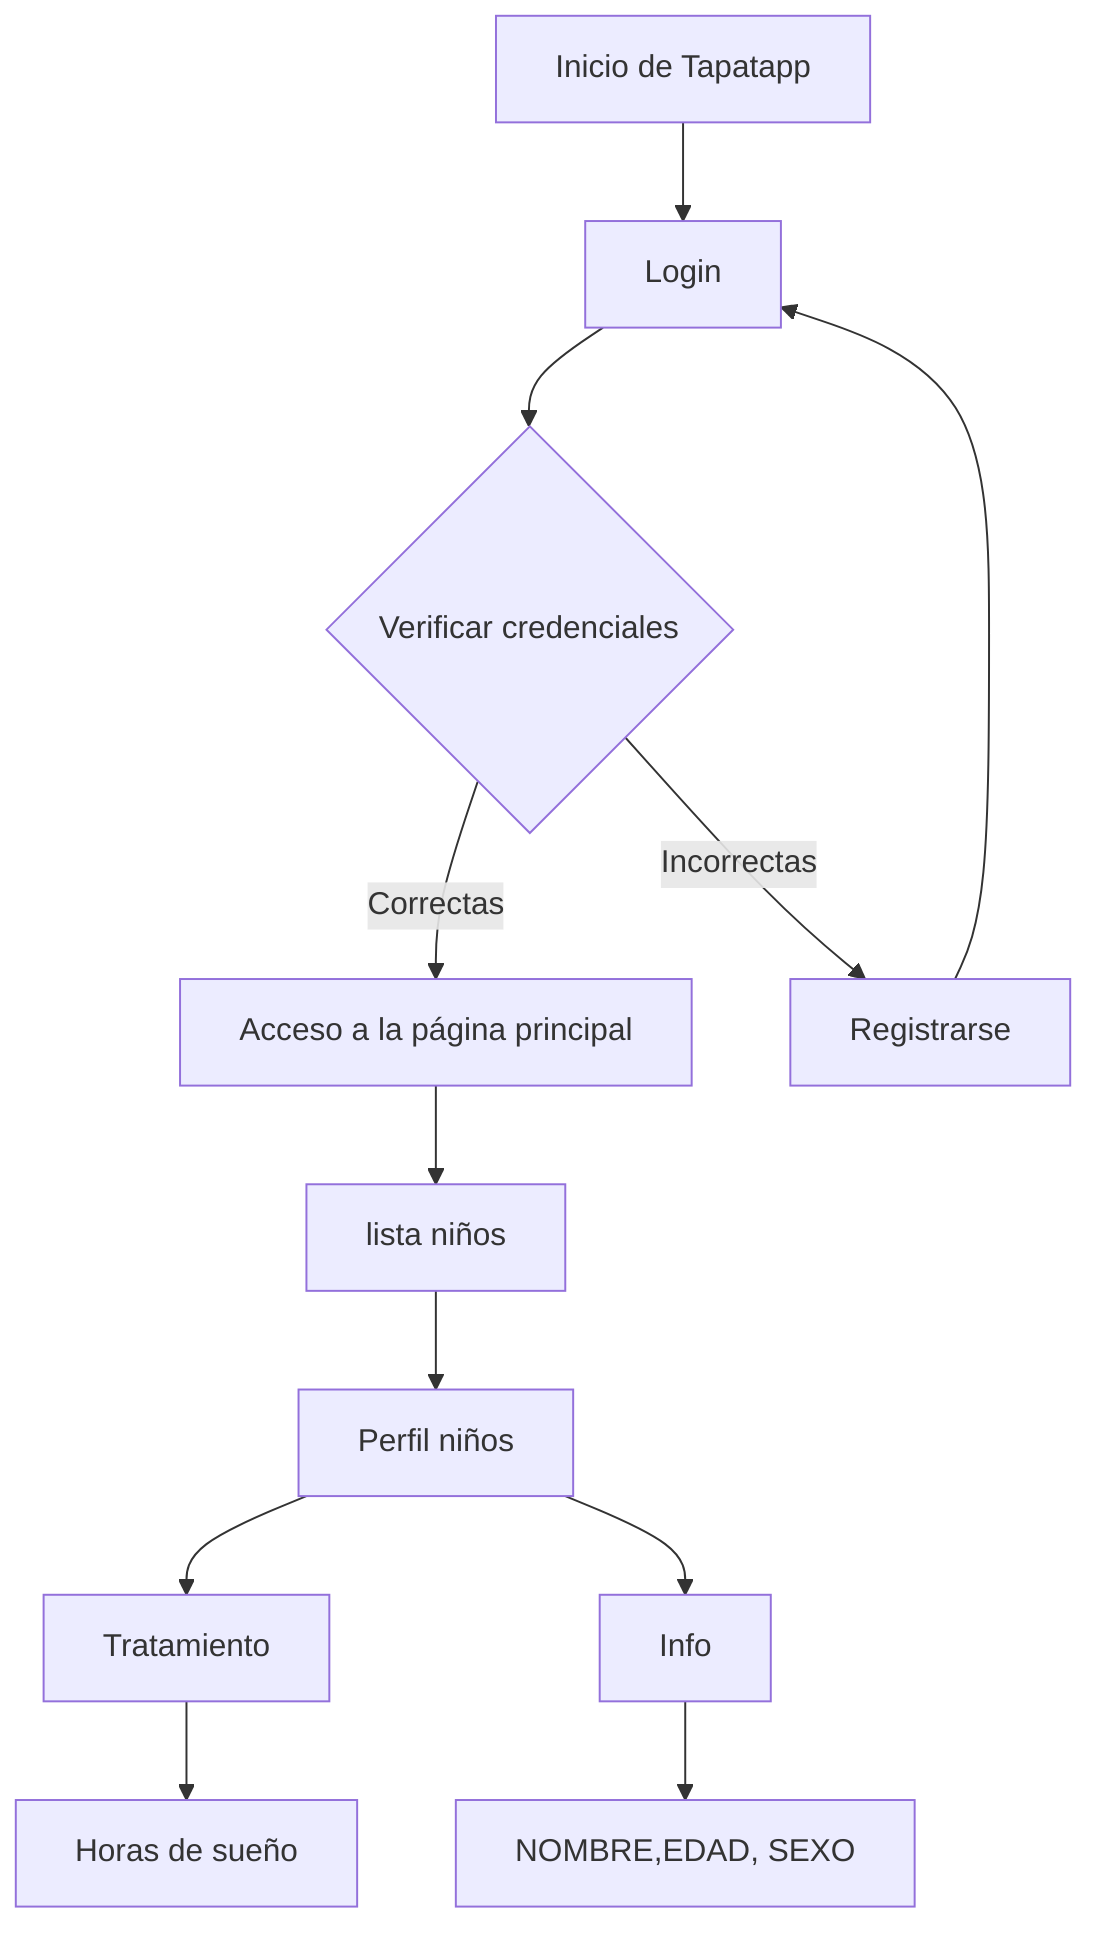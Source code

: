 flowchart TD
    A[Inicio de Tapatapp] --> B[Login]
    B --> C{Verificar credenciales}
    C -->|Correctas| D[Acceso a la página principal]
    C -->|Incorrectas| E[Registrarse]
    E --> B[Login]
    D --> F[lista niños]
    F --> G[Perfil niños]
    G --> H[Tratamiento]
    G --> I[Info]
    H --> J[Horas de sueño]
    I --> K[NOMBRE,EDAD, SEXO]